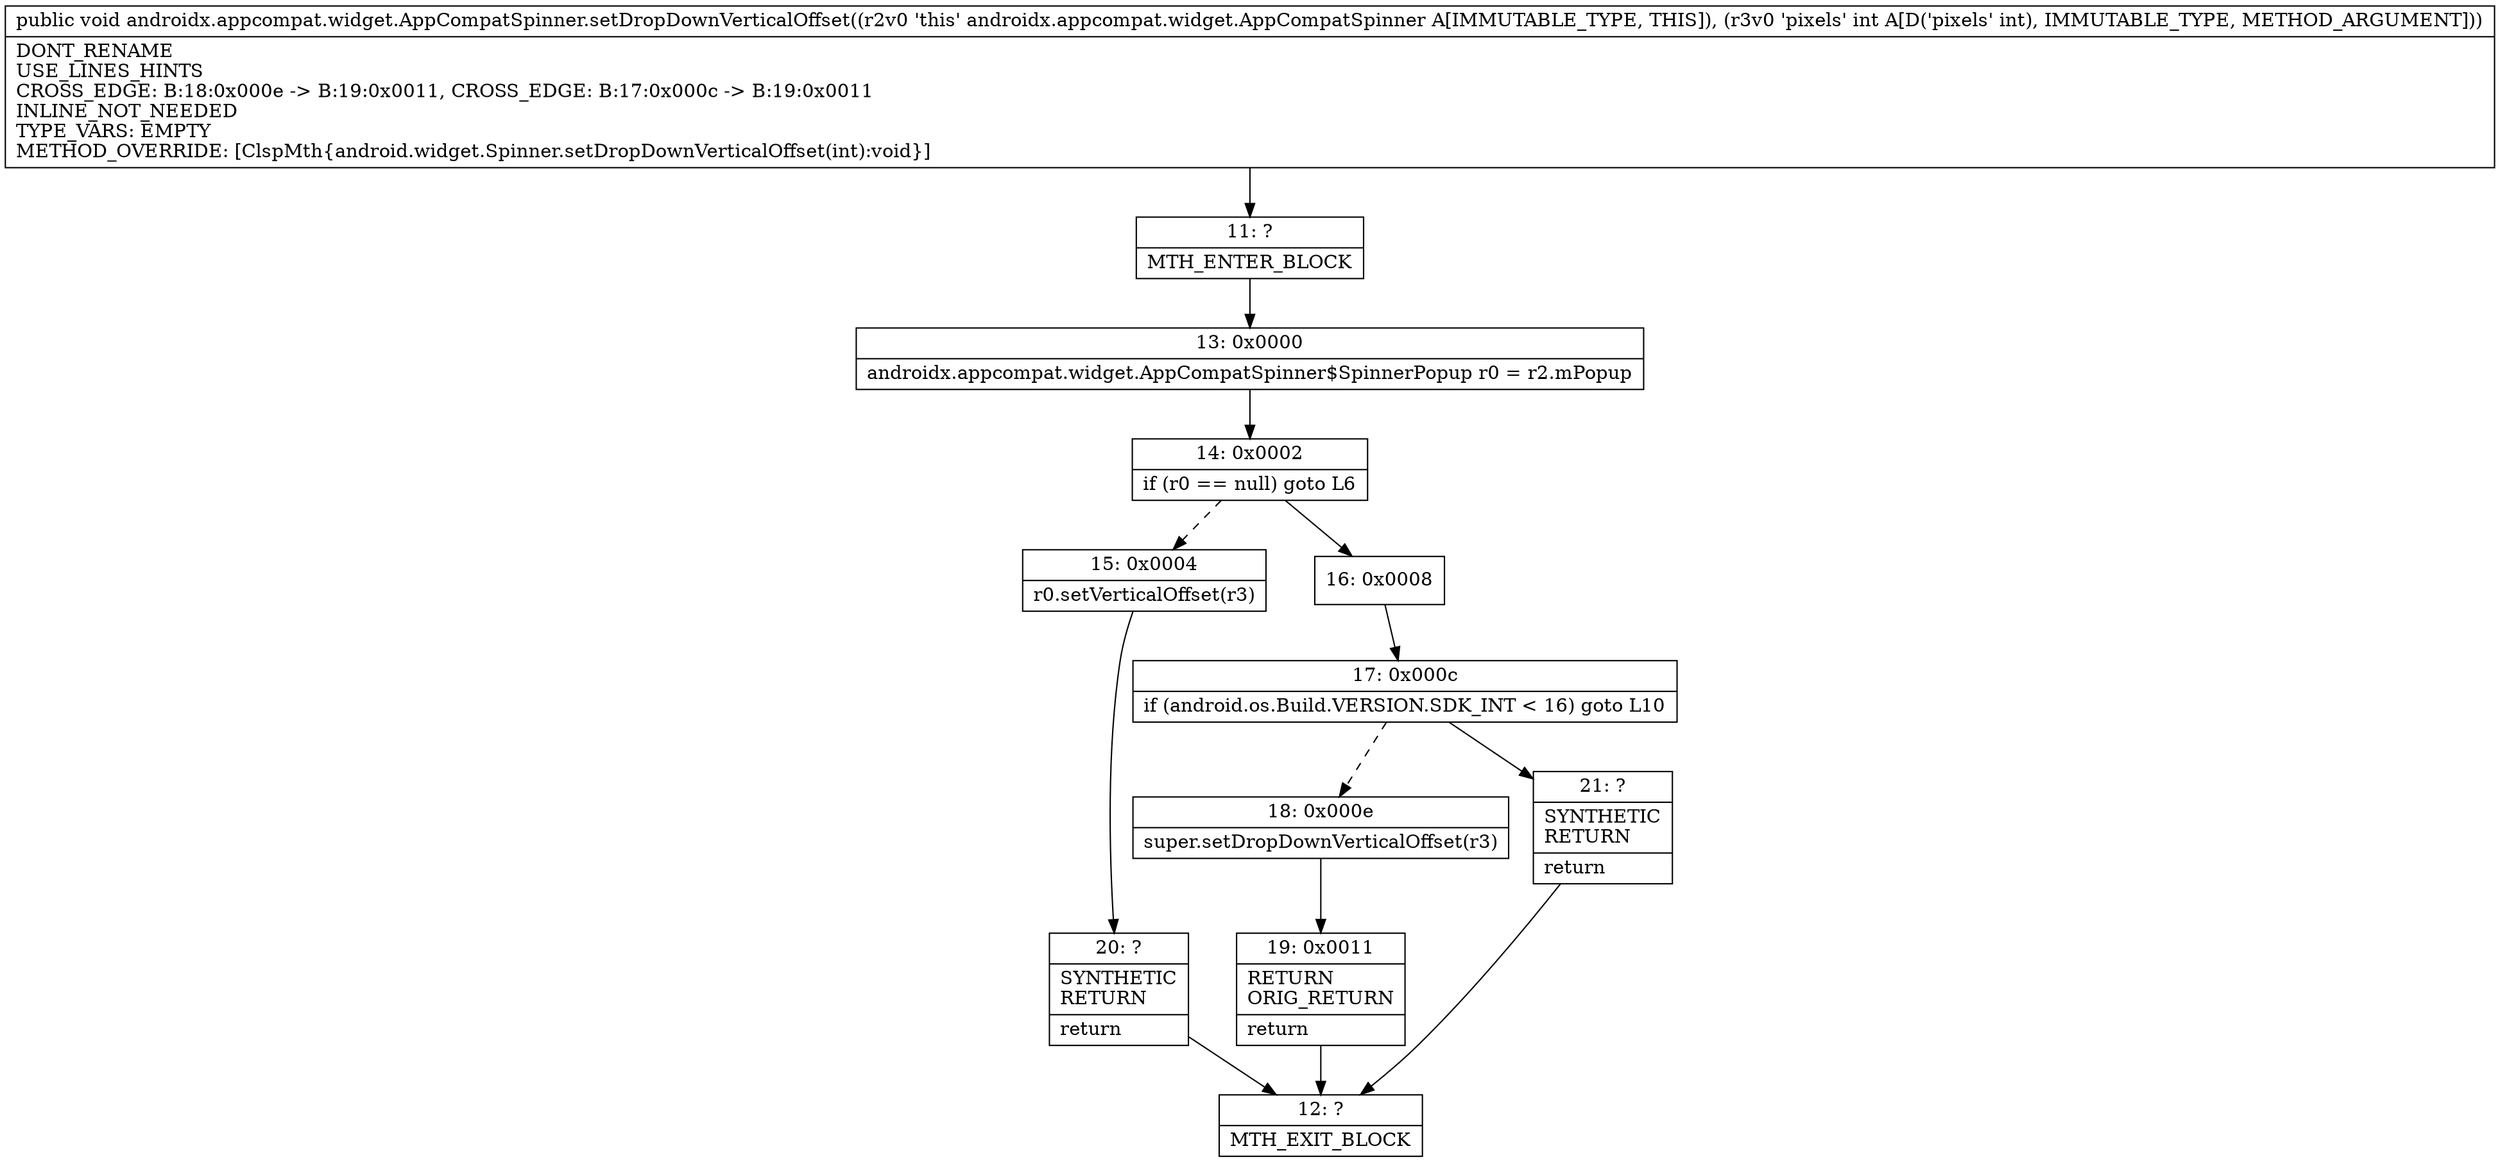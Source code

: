 digraph "CFG forandroidx.appcompat.widget.AppCompatSpinner.setDropDownVerticalOffset(I)V" {
Node_11 [shape=record,label="{11\:\ ?|MTH_ENTER_BLOCK\l}"];
Node_13 [shape=record,label="{13\:\ 0x0000|androidx.appcompat.widget.AppCompatSpinner$SpinnerPopup r0 = r2.mPopup\l}"];
Node_14 [shape=record,label="{14\:\ 0x0002|if (r0 == null) goto L6\l}"];
Node_15 [shape=record,label="{15\:\ 0x0004|r0.setVerticalOffset(r3)\l}"];
Node_20 [shape=record,label="{20\:\ ?|SYNTHETIC\lRETURN\l|return\l}"];
Node_12 [shape=record,label="{12\:\ ?|MTH_EXIT_BLOCK\l}"];
Node_16 [shape=record,label="{16\:\ 0x0008}"];
Node_17 [shape=record,label="{17\:\ 0x000c|if (android.os.Build.VERSION.SDK_INT \< 16) goto L10\l}"];
Node_18 [shape=record,label="{18\:\ 0x000e|super.setDropDownVerticalOffset(r3)\l}"];
Node_19 [shape=record,label="{19\:\ 0x0011|RETURN\lORIG_RETURN\l|return\l}"];
Node_21 [shape=record,label="{21\:\ ?|SYNTHETIC\lRETURN\l|return\l}"];
MethodNode[shape=record,label="{public void androidx.appcompat.widget.AppCompatSpinner.setDropDownVerticalOffset((r2v0 'this' androidx.appcompat.widget.AppCompatSpinner A[IMMUTABLE_TYPE, THIS]), (r3v0 'pixels' int A[D('pixels' int), IMMUTABLE_TYPE, METHOD_ARGUMENT]))  | DONT_RENAME\lUSE_LINES_HINTS\lCROSS_EDGE: B:18:0x000e \-\> B:19:0x0011, CROSS_EDGE: B:17:0x000c \-\> B:19:0x0011\lINLINE_NOT_NEEDED\lTYPE_VARS: EMPTY\lMETHOD_OVERRIDE: [ClspMth\{android.widget.Spinner.setDropDownVerticalOffset(int):void\}]\l}"];
MethodNode -> Node_11;Node_11 -> Node_13;
Node_13 -> Node_14;
Node_14 -> Node_15[style=dashed];
Node_14 -> Node_16;
Node_15 -> Node_20;
Node_20 -> Node_12;
Node_16 -> Node_17;
Node_17 -> Node_18[style=dashed];
Node_17 -> Node_21;
Node_18 -> Node_19;
Node_19 -> Node_12;
Node_21 -> Node_12;
}

